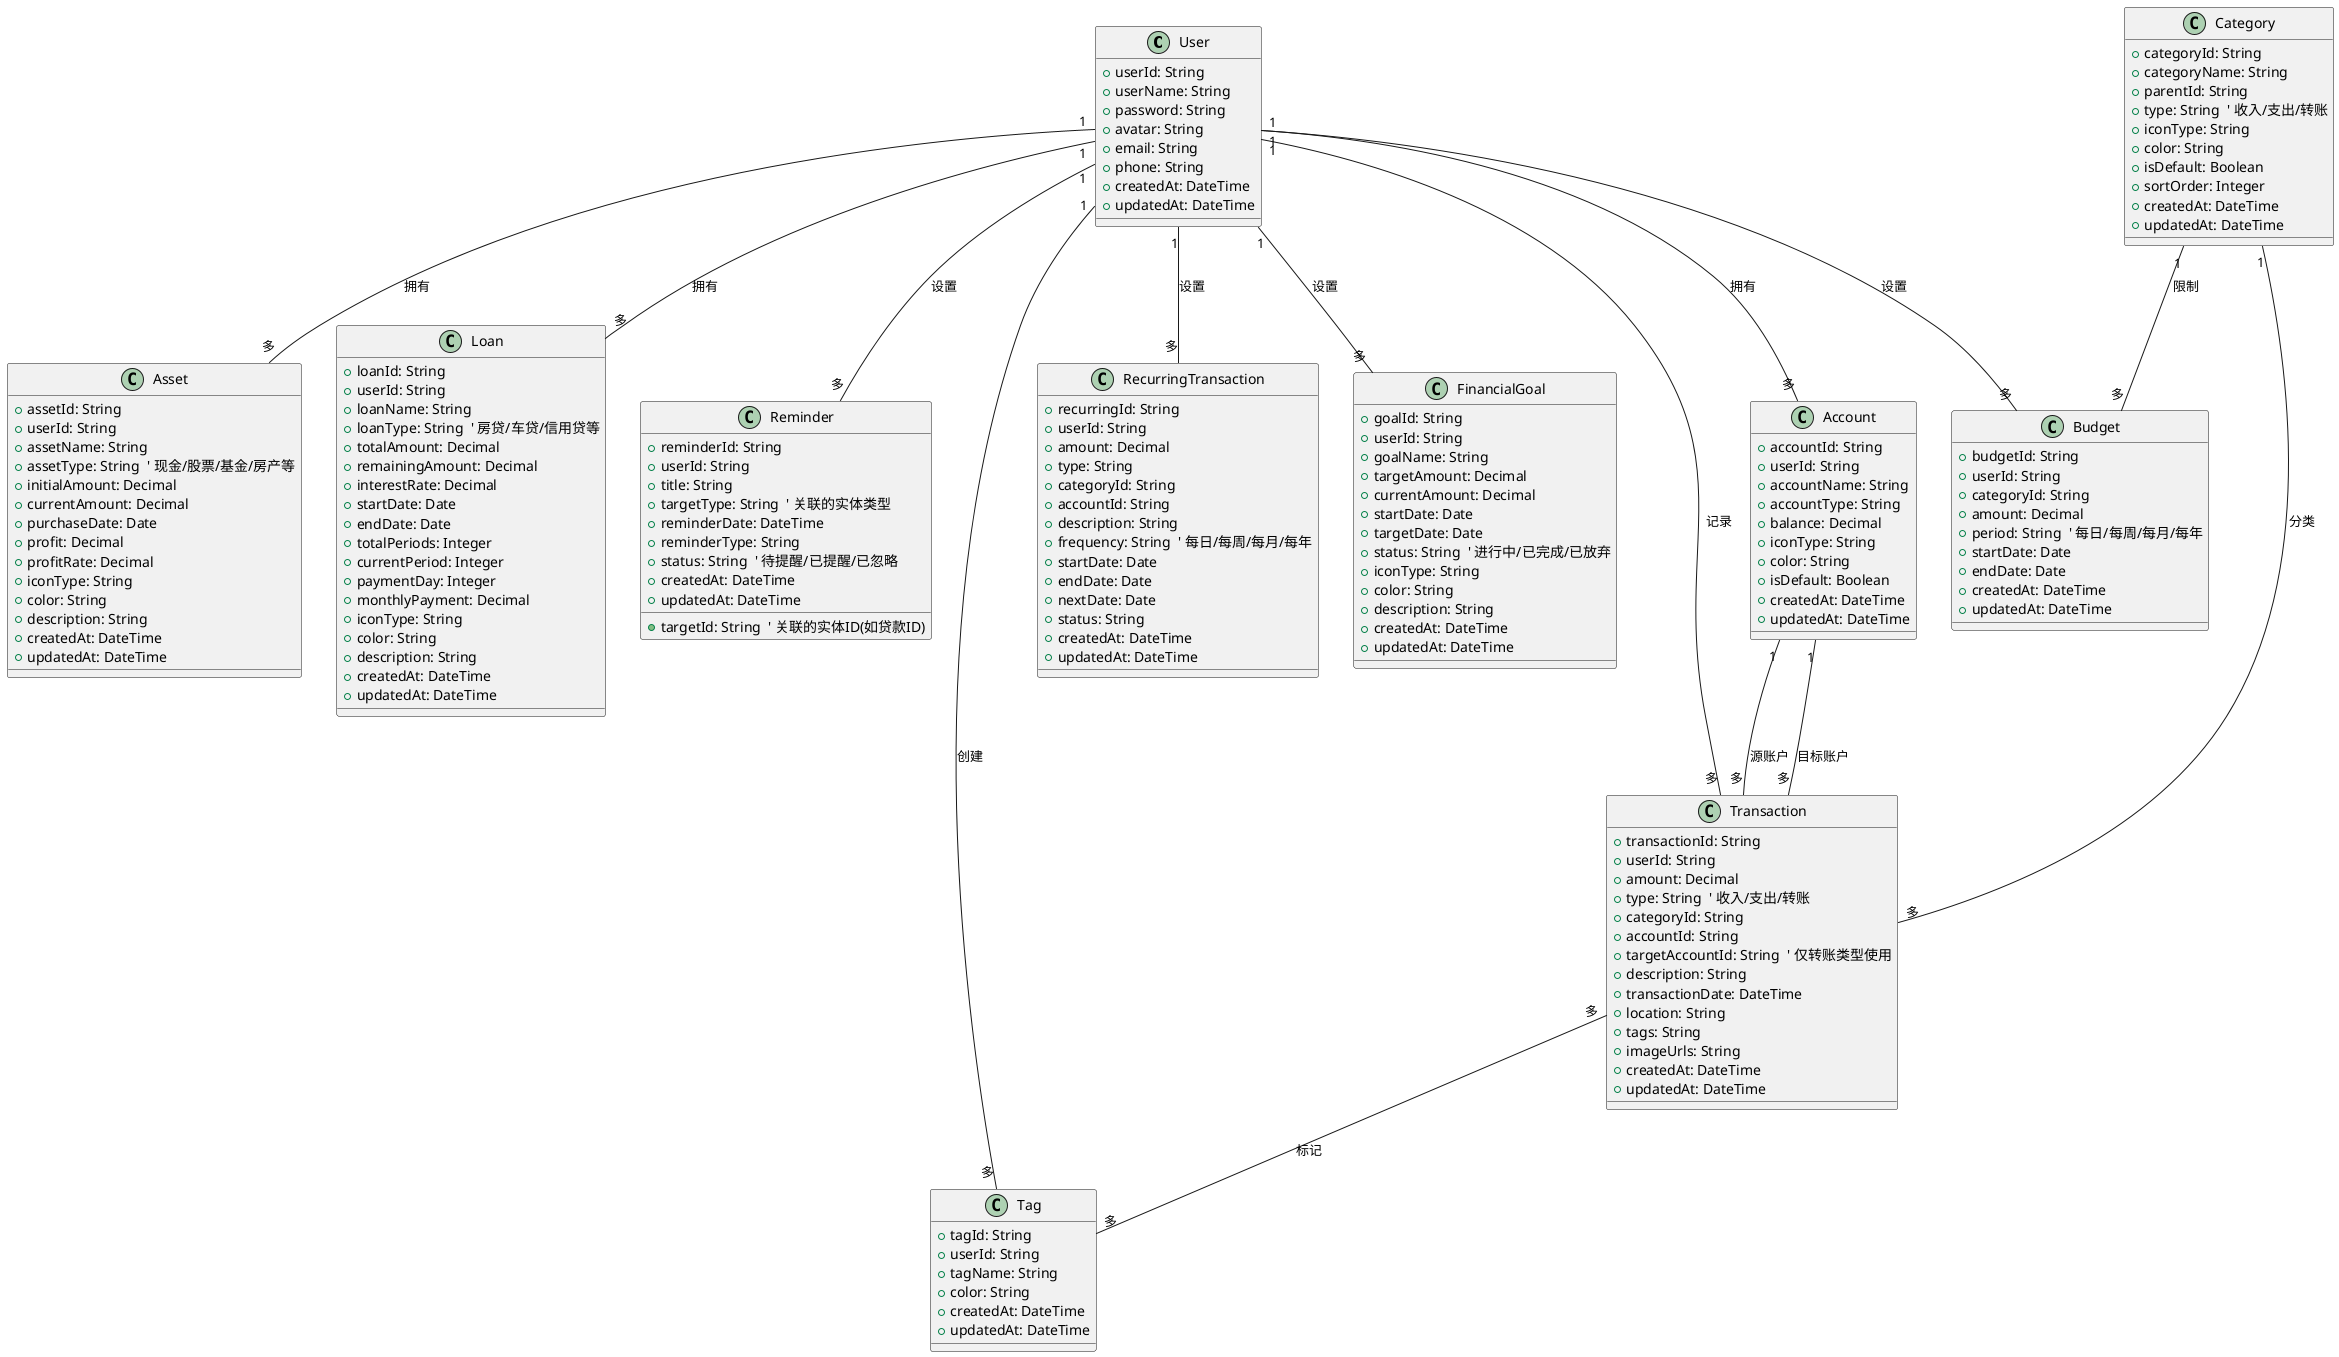@startuml 个人资金规划APP实体类图

' 用户实体
class User {
    +userId: String
    +userName: String
    +password: String
    +avatar: String
    +email: String
    +phone: String
    +createdAt: DateTime
    +updatedAt: DateTime
}

' 账户实体 - 用于储存不同类型的账户信息(银行卡、现金、支付宝等)
class Account {
    +accountId: String
    +userId: String
    +accountName: String
    +accountType: String
    +balance: Decimal
    +iconType: String
    +color: String
    +isDefault: Boolean
    +createdAt: DateTime
    +updatedAt: DateTime
}

' 交易类别实体 - 用于对交易进行分类
class Category {
    +categoryId: String
    +categoryName: String
    +parentId: String
    +type: String  ' 收入/支出/转账
    +iconType: String
    +color: String
    +isDefault: Boolean
    +sortOrder: Integer
    +createdAt: DateTime
    +updatedAt: DateTime
}

' 交易记录实体 - 记录所有的收入/支出/转账
class Transaction {
    +transactionId: String
    +userId: String
    +amount: Decimal
    +type: String  ' 收入/支出/转账
    +categoryId: String
    +accountId: String
    +targetAccountId: String  ' 仅转账类型使用
    +description: String
    +transactionDate: DateTime
    +location: String
    +tags: String
    +imageUrls: String
    +createdAt: DateTime
    +updatedAt: DateTime
}

' 预算实体 - 用于设置和跟踪预算
class Budget {
    +budgetId: String
    +userId: String
    +categoryId: String
    +amount: Decimal
    +period: String  ' 每日/每周/每月/每年
    +startDate: Date
    +endDate: Date
    +createdAt: DateTime
    +updatedAt: DateTime
}

' 资产实体 - 用于管理不同类型的资产
class Asset {
    +assetId: String
    +userId: String
    +assetName: String
    +assetType: String  ' 现金/股票/基金/房产等
    +initialAmount: Decimal
    +currentAmount: Decimal
    +purchaseDate: Date
    +profit: Decimal
    +profitRate: Decimal
    +iconType: String
    +color: String
    +description: String
    +createdAt: DateTime
    +updatedAt: DateTime
}

' 负债(贷款)实体 - 用于管理各种贷款
class Loan {
    +loanId: String
    +userId: String
    +loanName: String
    +loanType: String  ' 房贷/车贷/信用贷等
    +totalAmount: Decimal
    +remainingAmount: Decimal
    +interestRate: Decimal
    +startDate: Date
    +endDate: Date
    +totalPeriods: Integer
    +currentPeriod: Integer
    +paymentDay: Integer
    +monthlyPayment: Decimal
    +iconType: String
    +color: String
    +description: String
    +createdAt: DateTime
    +updatedAt: DateTime
}

' 提醒实体 - 用于设置账单、贷款等提醒
class Reminder {
    +reminderId: String
    +userId: String
    +title: String
    +targetId: String  ' 关联的实体ID(如贷款ID)
    +targetType: String  ' 关联的实体类型
    +reminderDate: DateTime
    +reminderType: String
    +status: String  ' 待提醒/已提醒/已忽略
    +createdAt: DateTime
    +updatedAt: DateTime
}

' 标签实体 - 可用于交易记录的标签
class Tag {
    +tagId: String
    +userId: String
    +tagName: String
    +color: String
    +createdAt: DateTime
    +updatedAt: DateTime
}

' 定期交易实体 - 用于设置重复性交易
class RecurringTransaction {
    +recurringId: String
    +userId: String
    +amount: Decimal
    +type: String
    +categoryId: String
    +accountId: String
    +description: String
    +frequency: String  ' 每日/每周/每月/每年
    +startDate: Date
    +endDate: Date
    +nextDate: Date
    +status: String
    +createdAt: DateTime
    +updatedAt: DateTime
}

' 财务目标实体 - 用于设置和跟踪财务目标
class FinancialGoal {
    +goalId: String
    +userId: String
    +goalName: String
    +targetAmount: Decimal
    +currentAmount: Decimal
    +startDate: Date
    +targetDate: Date
    +status: String  ' 进行中/已完成/已放弃
    +iconType: String
    +color: String
    +description: String
    +createdAt: DateTime
    +updatedAt: DateTime
}

' 关系定义
User "1" -- "多" Account : 拥有
User "1" -- "多" Transaction : 记录
User "1" -- "多" Budget : 设置
User "1" -- "多" Asset : 拥有
User "1" -- "多" Loan : 拥有
User "1" -- "多" Reminder : 设置
User "1" -- "多" Tag : 创建
User "1" -- "多" RecurringTransaction : 设置
User "1" -- "多" FinancialGoal : 设置

Category "1" -- "多" Transaction : 分类
Category "1" -- "多" Budget : 限制

Account "1" -- "多" Transaction : 源账户
Account "1" -- "多" Transaction : 目标账户

Transaction "多" -- "多" Tag : 标记

@enduml

